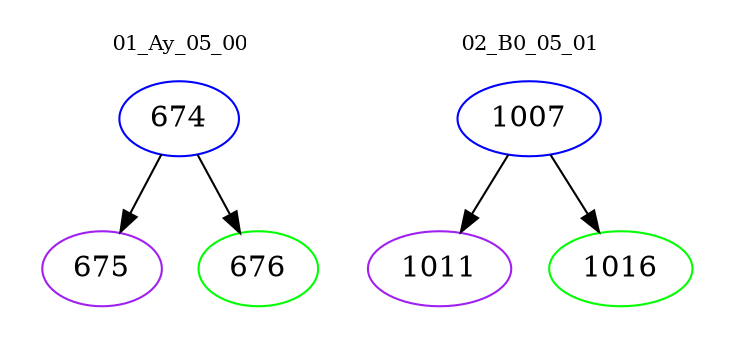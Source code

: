 digraph{
subgraph cluster_0 {
color = white
label = "01_Ay_05_00";
fontsize=10;
T0_674 [label="674", color="blue"]
T0_674 -> T0_675 [color="black"]
T0_675 [label="675", color="purple"]
T0_674 -> T0_676 [color="black"]
T0_676 [label="676", color="green"]
}
subgraph cluster_1 {
color = white
label = "02_B0_05_01";
fontsize=10;
T1_1007 [label="1007", color="blue"]
T1_1007 -> T1_1011 [color="black"]
T1_1011 [label="1011", color="purple"]
T1_1007 -> T1_1016 [color="black"]
T1_1016 [label="1016", color="green"]
}
}

